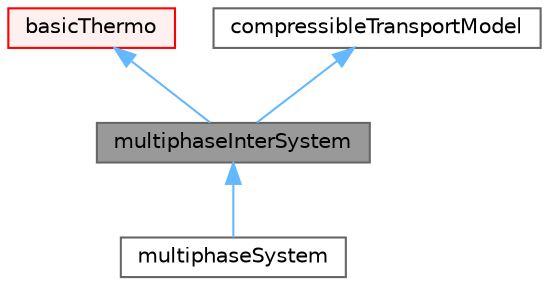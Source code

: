 digraph "multiphaseInterSystem"
{
 // LATEX_PDF_SIZE
  bgcolor="transparent";
  edge [fontname=Helvetica,fontsize=10,labelfontname=Helvetica,labelfontsize=10];
  node [fontname=Helvetica,fontsize=10,shape=box,height=0.2,width=0.4];
  Node1 [id="Node000001",label="multiphaseInterSystem",height=0.2,width=0.4,color="gray40", fillcolor="grey60", style="filled", fontcolor="black",tooltip=" "];
  Node2 -> Node1 [id="edge1_Node000001_Node000002",dir="back",color="steelblue1",style="solid",tooltip=" "];
  Node2 [id="Node000002",label="basicThermo",height=0.2,width=0.4,color="red", fillcolor="#FFF0F0", style="filled",URL="$classFoam_1_1basicThermo.html",tooltip="Abstract base-class for fluid and solid thermodynamic properties."];
  Node12 -> Node1 [id="edge2_Node000001_Node000012",dir="back",color="steelblue1",style="solid",tooltip=" "];
  Node12 [id="Node000012",label="compressibleTransportModel",height=0.2,width=0.4,color="gray40", fillcolor="white", style="filled",URL="$classFoam_1_1compressibleTransportModel.html",tooltip="Base-class for all transport models used by the compressible turbulence models."];
  Node1 -> Node13 [id="edge3_Node000001_Node000013",dir="back",color="steelblue1",style="solid",tooltip=" "];
  Node13 [id="Node000013",label="multiphaseSystem",height=0.2,width=0.4,color="gray40", fillcolor="white", style="filled",URL="$classFoam_1_1multiphaseInter_1_1multiphaseSystem.html",tooltip=" "];
}
